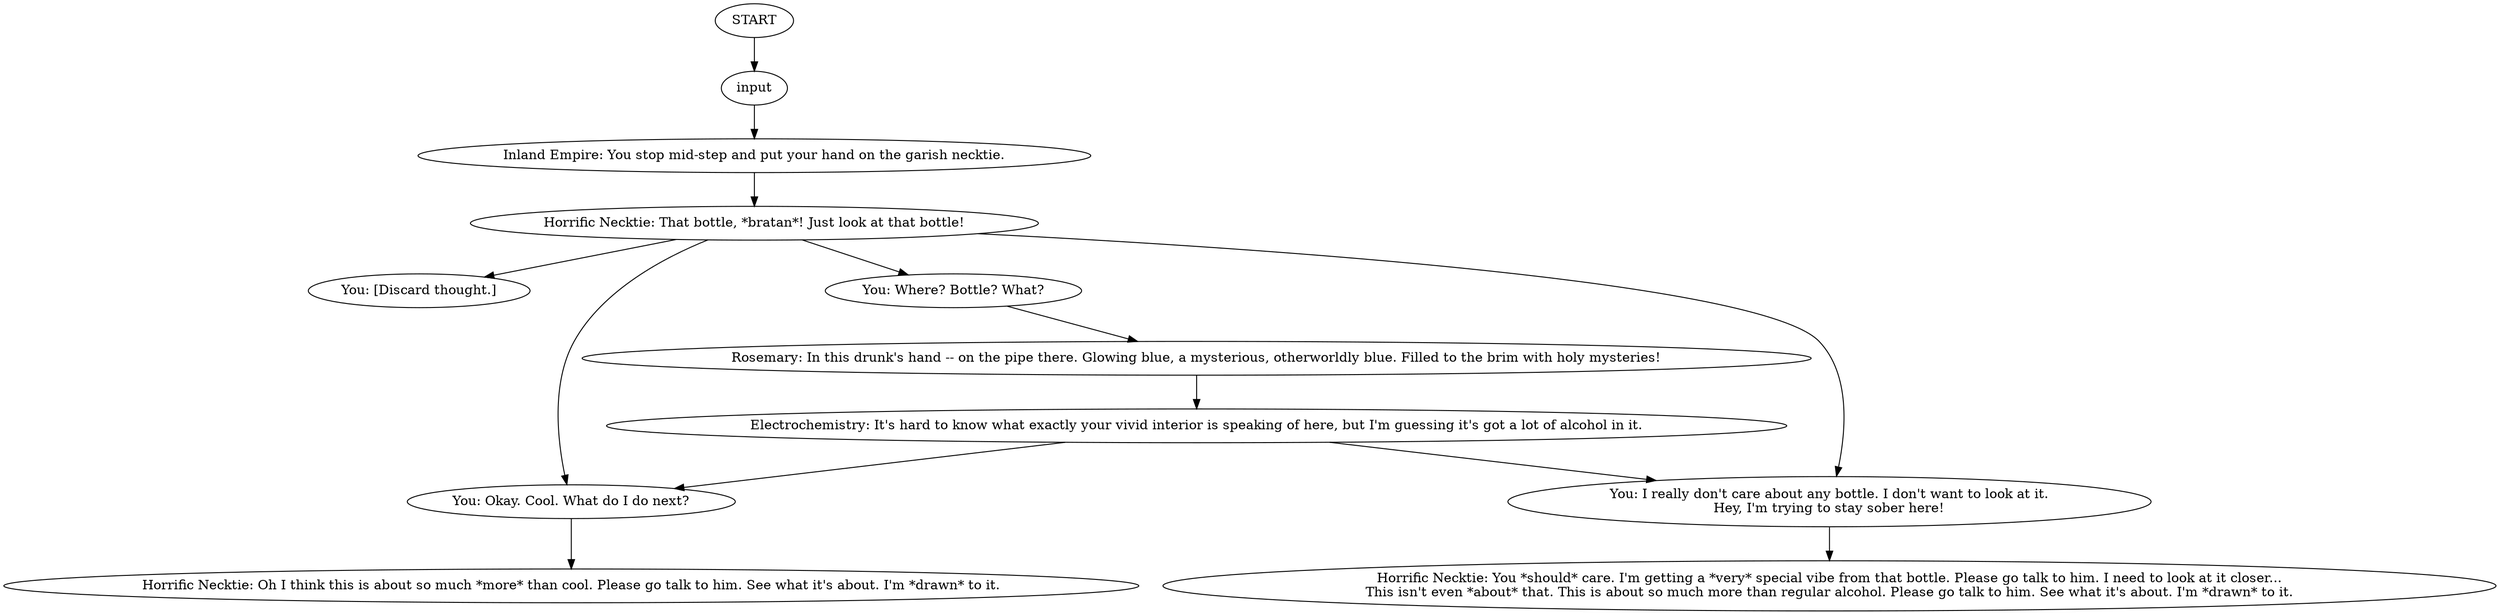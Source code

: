 # VILLAGE ORB / spirit necktie
# horrific necktie reacting to the bottle and urging you to buy it because otherwise buying the medicial spirit lacks foreshadowing and is too missable.
# ==================================================
digraph G {
	  0 [label="START"];
	  1 [label="input"];
	  2 [label="You: [Discard thought.]"];
	  3 [label="Horrific Necktie: That bottle, *bratan*! Just look at that bottle!"];
	  5 [label="Inland Empire: You stop mid-step and put your hand on the garish necktie."];
	  6 [label="You: Okay. Cool. What do I do next?"];
	  7 [label="You: Where? Bottle? What?"];
	  8 [label="Horrific Necktie: You *should* care. I'm getting a *very* special vibe from that bottle. Please go talk to him. I need to look at it closer...\nThis isn't even *about* that. This is about so much more than regular alcohol. Please go talk to him. See what it's about. I'm *drawn* to it."];
	  9 [label="Electrochemistry: It's hard to know what exactly your vivid interior is speaking of here, but I'm guessing it's got a lot of alcohol in it."];
	  10 [label="You: I really don't care about any bottle. I don't want to look at it.\nHey, I'm trying to stay sober here!"];
	  11 [label="Rosemary: In this drunk's hand -- on the pipe there. Glowing blue, a mysterious, otherworldly blue. Filled to the brim with holy mysteries!"];
	  12 [label="Horrific Necktie: Oh I think this is about so much *more* than cool. Please go talk to him. See what it's about. I'm *drawn* to it."];
	  0 -> 1
	  1 -> 5
	  3 -> 10
	  3 -> 2
	  3 -> 6
	  3 -> 7
	  5 -> 3
	  6 -> 12
	  7 -> 11
	  9 -> 10
	  9 -> 6
	  10 -> 8
	  11 -> 9
}

